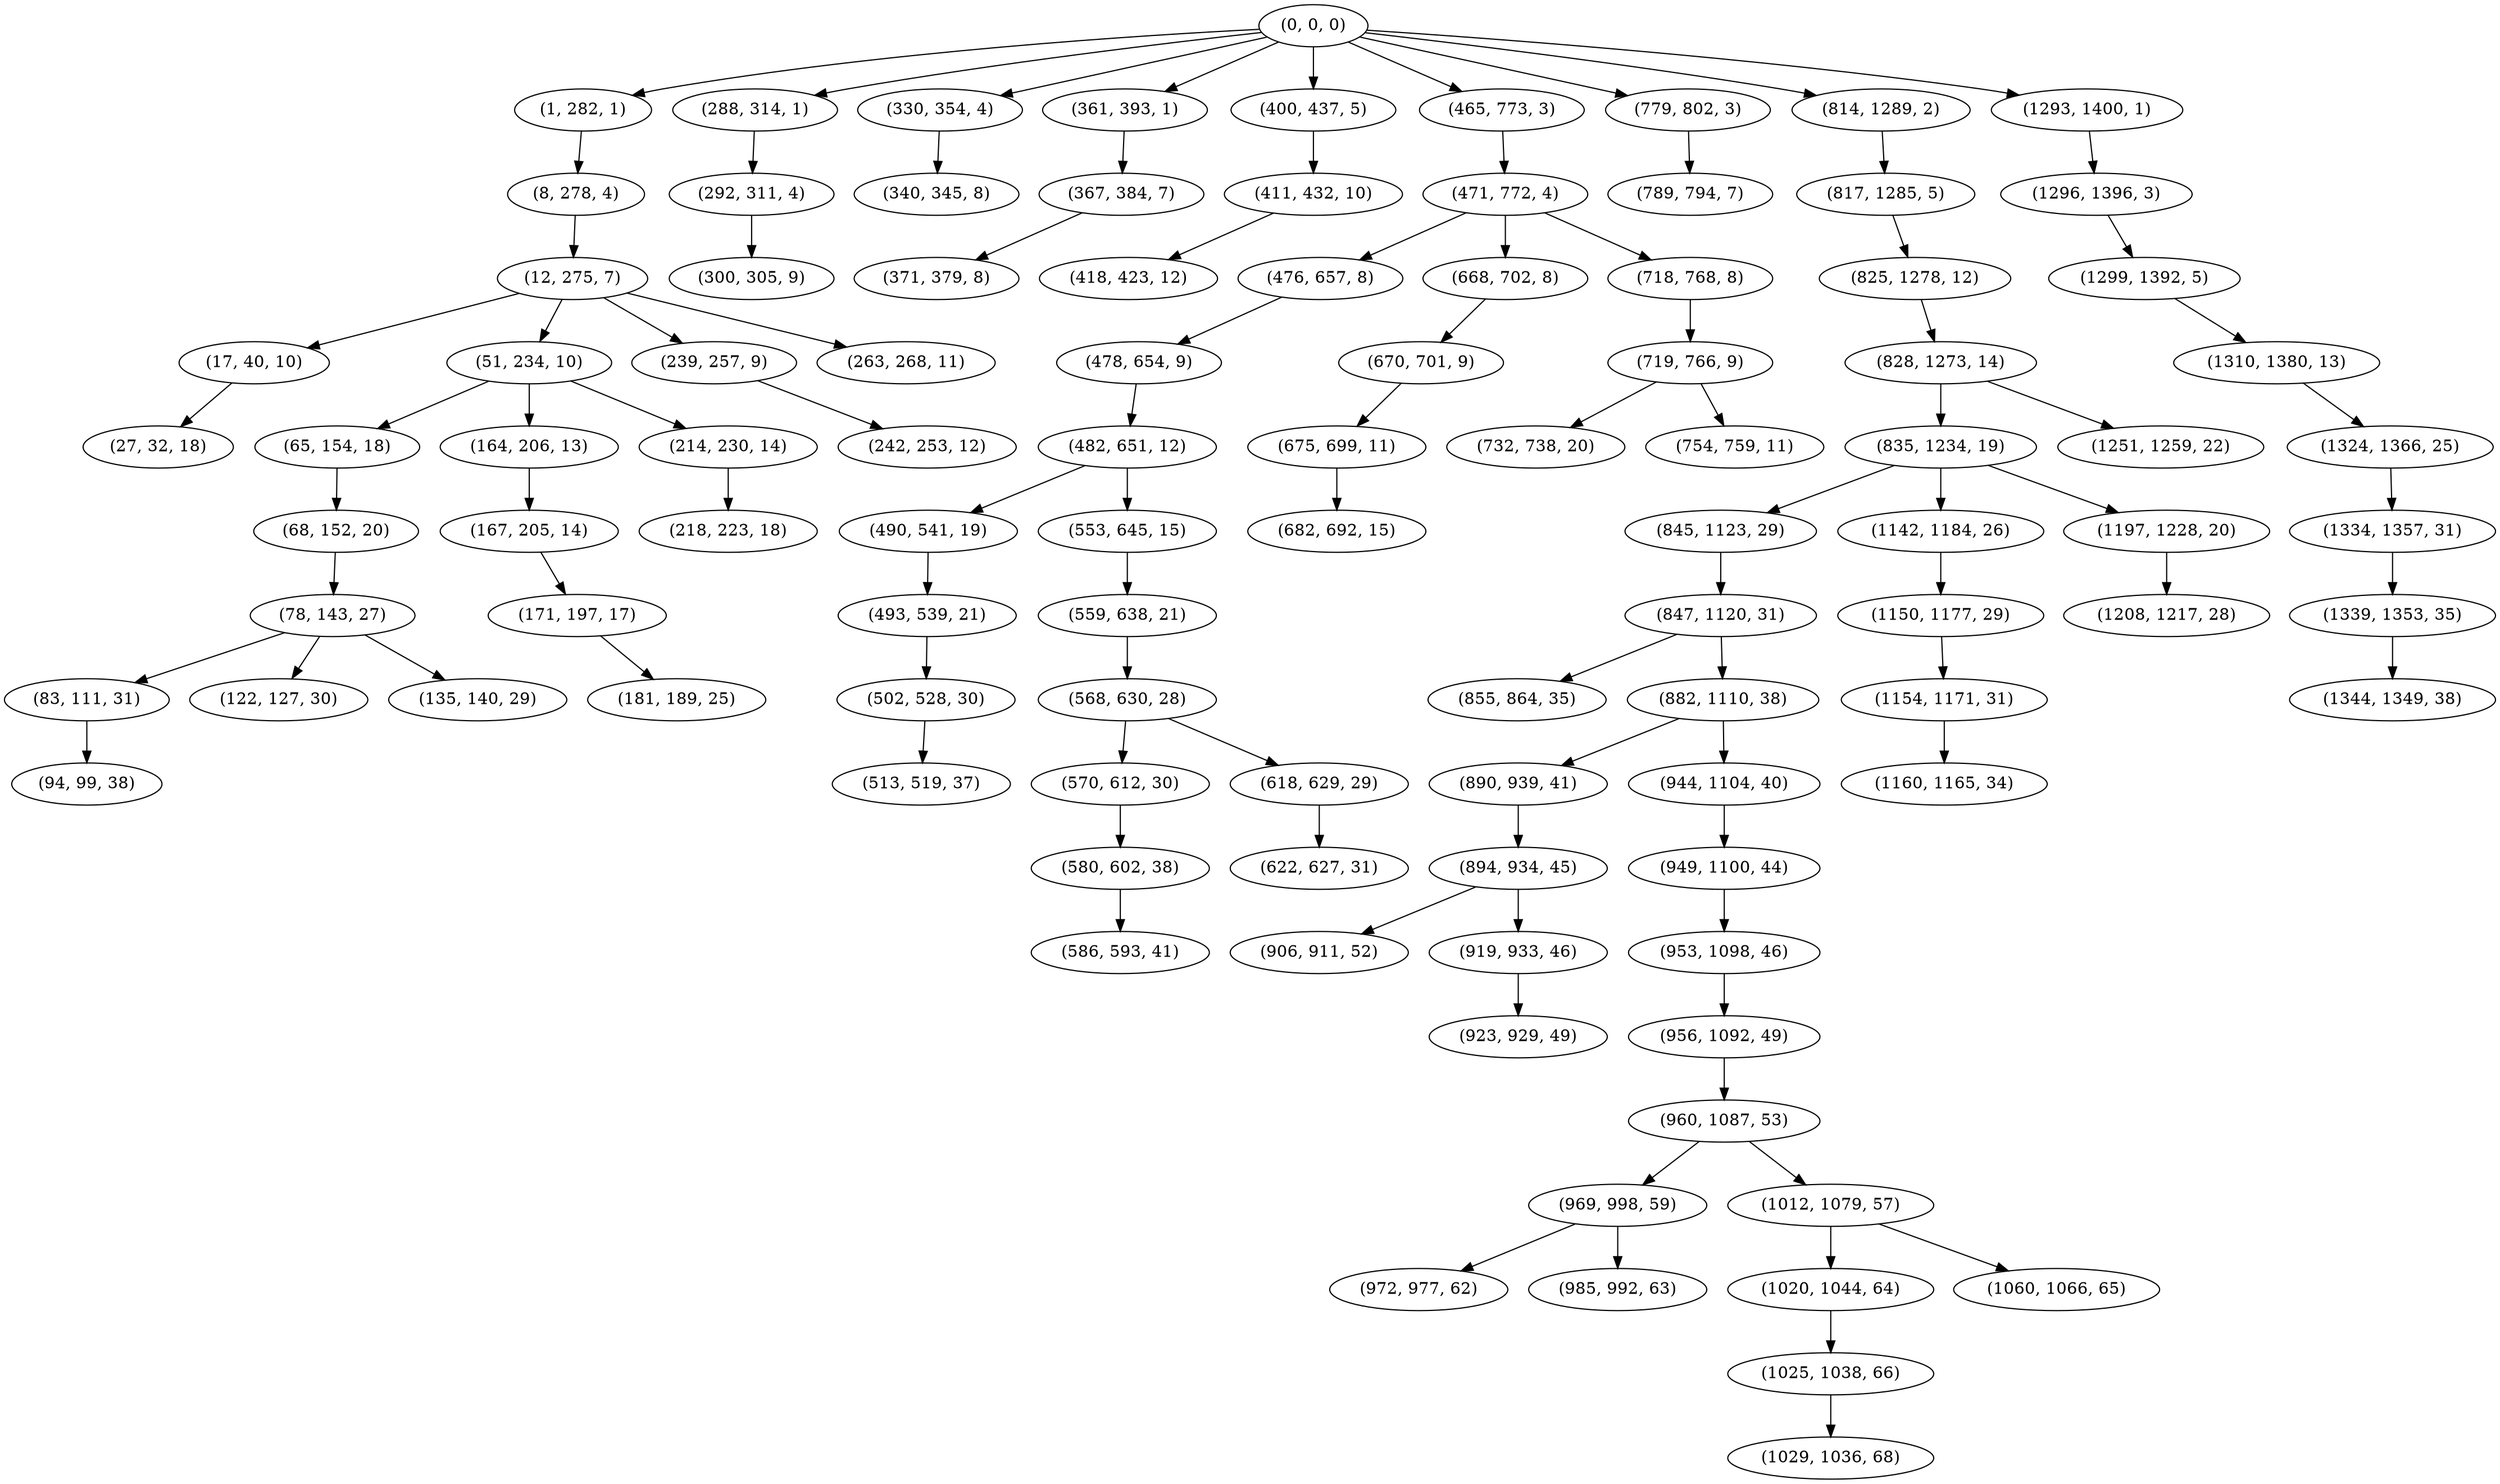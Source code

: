 digraph tree {
    "(0, 0, 0)";
    "(1, 282, 1)";
    "(8, 278, 4)";
    "(12, 275, 7)";
    "(17, 40, 10)";
    "(27, 32, 18)";
    "(51, 234, 10)";
    "(65, 154, 18)";
    "(68, 152, 20)";
    "(78, 143, 27)";
    "(83, 111, 31)";
    "(94, 99, 38)";
    "(122, 127, 30)";
    "(135, 140, 29)";
    "(164, 206, 13)";
    "(167, 205, 14)";
    "(171, 197, 17)";
    "(181, 189, 25)";
    "(214, 230, 14)";
    "(218, 223, 18)";
    "(239, 257, 9)";
    "(242, 253, 12)";
    "(263, 268, 11)";
    "(288, 314, 1)";
    "(292, 311, 4)";
    "(300, 305, 9)";
    "(330, 354, 4)";
    "(340, 345, 8)";
    "(361, 393, 1)";
    "(367, 384, 7)";
    "(371, 379, 8)";
    "(400, 437, 5)";
    "(411, 432, 10)";
    "(418, 423, 12)";
    "(465, 773, 3)";
    "(471, 772, 4)";
    "(476, 657, 8)";
    "(478, 654, 9)";
    "(482, 651, 12)";
    "(490, 541, 19)";
    "(493, 539, 21)";
    "(502, 528, 30)";
    "(513, 519, 37)";
    "(553, 645, 15)";
    "(559, 638, 21)";
    "(568, 630, 28)";
    "(570, 612, 30)";
    "(580, 602, 38)";
    "(586, 593, 41)";
    "(618, 629, 29)";
    "(622, 627, 31)";
    "(668, 702, 8)";
    "(670, 701, 9)";
    "(675, 699, 11)";
    "(682, 692, 15)";
    "(718, 768, 8)";
    "(719, 766, 9)";
    "(732, 738, 20)";
    "(754, 759, 11)";
    "(779, 802, 3)";
    "(789, 794, 7)";
    "(814, 1289, 2)";
    "(817, 1285, 5)";
    "(825, 1278, 12)";
    "(828, 1273, 14)";
    "(835, 1234, 19)";
    "(845, 1123, 29)";
    "(847, 1120, 31)";
    "(855, 864, 35)";
    "(882, 1110, 38)";
    "(890, 939, 41)";
    "(894, 934, 45)";
    "(906, 911, 52)";
    "(919, 933, 46)";
    "(923, 929, 49)";
    "(944, 1104, 40)";
    "(949, 1100, 44)";
    "(953, 1098, 46)";
    "(956, 1092, 49)";
    "(960, 1087, 53)";
    "(969, 998, 59)";
    "(972, 977, 62)";
    "(985, 992, 63)";
    "(1012, 1079, 57)";
    "(1020, 1044, 64)";
    "(1025, 1038, 66)";
    "(1029, 1036, 68)";
    "(1060, 1066, 65)";
    "(1142, 1184, 26)";
    "(1150, 1177, 29)";
    "(1154, 1171, 31)";
    "(1160, 1165, 34)";
    "(1197, 1228, 20)";
    "(1208, 1217, 28)";
    "(1251, 1259, 22)";
    "(1293, 1400, 1)";
    "(1296, 1396, 3)";
    "(1299, 1392, 5)";
    "(1310, 1380, 13)";
    "(1324, 1366, 25)";
    "(1334, 1357, 31)";
    "(1339, 1353, 35)";
    "(1344, 1349, 38)";
    "(0, 0, 0)" -> "(1, 282, 1)";
    "(0, 0, 0)" -> "(288, 314, 1)";
    "(0, 0, 0)" -> "(330, 354, 4)";
    "(0, 0, 0)" -> "(361, 393, 1)";
    "(0, 0, 0)" -> "(400, 437, 5)";
    "(0, 0, 0)" -> "(465, 773, 3)";
    "(0, 0, 0)" -> "(779, 802, 3)";
    "(0, 0, 0)" -> "(814, 1289, 2)";
    "(0, 0, 0)" -> "(1293, 1400, 1)";
    "(1, 282, 1)" -> "(8, 278, 4)";
    "(8, 278, 4)" -> "(12, 275, 7)";
    "(12, 275, 7)" -> "(17, 40, 10)";
    "(12, 275, 7)" -> "(51, 234, 10)";
    "(12, 275, 7)" -> "(239, 257, 9)";
    "(12, 275, 7)" -> "(263, 268, 11)";
    "(17, 40, 10)" -> "(27, 32, 18)";
    "(51, 234, 10)" -> "(65, 154, 18)";
    "(51, 234, 10)" -> "(164, 206, 13)";
    "(51, 234, 10)" -> "(214, 230, 14)";
    "(65, 154, 18)" -> "(68, 152, 20)";
    "(68, 152, 20)" -> "(78, 143, 27)";
    "(78, 143, 27)" -> "(83, 111, 31)";
    "(78, 143, 27)" -> "(122, 127, 30)";
    "(78, 143, 27)" -> "(135, 140, 29)";
    "(83, 111, 31)" -> "(94, 99, 38)";
    "(164, 206, 13)" -> "(167, 205, 14)";
    "(167, 205, 14)" -> "(171, 197, 17)";
    "(171, 197, 17)" -> "(181, 189, 25)";
    "(214, 230, 14)" -> "(218, 223, 18)";
    "(239, 257, 9)" -> "(242, 253, 12)";
    "(288, 314, 1)" -> "(292, 311, 4)";
    "(292, 311, 4)" -> "(300, 305, 9)";
    "(330, 354, 4)" -> "(340, 345, 8)";
    "(361, 393, 1)" -> "(367, 384, 7)";
    "(367, 384, 7)" -> "(371, 379, 8)";
    "(400, 437, 5)" -> "(411, 432, 10)";
    "(411, 432, 10)" -> "(418, 423, 12)";
    "(465, 773, 3)" -> "(471, 772, 4)";
    "(471, 772, 4)" -> "(476, 657, 8)";
    "(471, 772, 4)" -> "(668, 702, 8)";
    "(471, 772, 4)" -> "(718, 768, 8)";
    "(476, 657, 8)" -> "(478, 654, 9)";
    "(478, 654, 9)" -> "(482, 651, 12)";
    "(482, 651, 12)" -> "(490, 541, 19)";
    "(482, 651, 12)" -> "(553, 645, 15)";
    "(490, 541, 19)" -> "(493, 539, 21)";
    "(493, 539, 21)" -> "(502, 528, 30)";
    "(502, 528, 30)" -> "(513, 519, 37)";
    "(553, 645, 15)" -> "(559, 638, 21)";
    "(559, 638, 21)" -> "(568, 630, 28)";
    "(568, 630, 28)" -> "(570, 612, 30)";
    "(568, 630, 28)" -> "(618, 629, 29)";
    "(570, 612, 30)" -> "(580, 602, 38)";
    "(580, 602, 38)" -> "(586, 593, 41)";
    "(618, 629, 29)" -> "(622, 627, 31)";
    "(668, 702, 8)" -> "(670, 701, 9)";
    "(670, 701, 9)" -> "(675, 699, 11)";
    "(675, 699, 11)" -> "(682, 692, 15)";
    "(718, 768, 8)" -> "(719, 766, 9)";
    "(719, 766, 9)" -> "(732, 738, 20)";
    "(719, 766, 9)" -> "(754, 759, 11)";
    "(779, 802, 3)" -> "(789, 794, 7)";
    "(814, 1289, 2)" -> "(817, 1285, 5)";
    "(817, 1285, 5)" -> "(825, 1278, 12)";
    "(825, 1278, 12)" -> "(828, 1273, 14)";
    "(828, 1273, 14)" -> "(835, 1234, 19)";
    "(828, 1273, 14)" -> "(1251, 1259, 22)";
    "(835, 1234, 19)" -> "(845, 1123, 29)";
    "(835, 1234, 19)" -> "(1142, 1184, 26)";
    "(835, 1234, 19)" -> "(1197, 1228, 20)";
    "(845, 1123, 29)" -> "(847, 1120, 31)";
    "(847, 1120, 31)" -> "(855, 864, 35)";
    "(847, 1120, 31)" -> "(882, 1110, 38)";
    "(882, 1110, 38)" -> "(890, 939, 41)";
    "(882, 1110, 38)" -> "(944, 1104, 40)";
    "(890, 939, 41)" -> "(894, 934, 45)";
    "(894, 934, 45)" -> "(906, 911, 52)";
    "(894, 934, 45)" -> "(919, 933, 46)";
    "(919, 933, 46)" -> "(923, 929, 49)";
    "(944, 1104, 40)" -> "(949, 1100, 44)";
    "(949, 1100, 44)" -> "(953, 1098, 46)";
    "(953, 1098, 46)" -> "(956, 1092, 49)";
    "(956, 1092, 49)" -> "(960, 1087, 53)";
    "(960, 1087, 53)" -> "(969, 998, 59)";
    "(960, 1087, 53)" -> "(1012, 1079, 57)";
    "(969, 998, 59)" -> "(972, 977, 62)";
    "(969, 998, 59)" -> "(985, 992, 63)";
    "(1012, 1079, 57)" -> "(1020, 1044, 64)";
    "(1012, 1079, 57)" -> "(1060, 1066, 65)";
    "(1020, 1044, 64)" -> "(1025, 1038, 66)";
    "(1025, 1038, 66)" -> "(1029, 1036, 68)";
    "(1142, 1184, 26)" -> "(1150, 1177, 29)";
    "(1150, 1177, 29)" -> "(1154, 1171, 31)";
    "(1154, 1171, 31)" -> "(1160, 1165, 34)";
    "(1197, 1228, 20)" -> "(1208, 1217, 28)";
    "(1293, 1400, 1)" -> "(1296, 1396, 3)";
    "(1296, 1396, 3)" -> "(1299, 1392, 5)";
    "(1299, 1392, 5)" -> "(1310, 1380, 13)";
    "(1310, 1380, 13)" -> "(1324, 1366, 25)";
    "(1324, 1366, 25)" -> "(1334, 1357, 31)";
    "(1334, 1357, 31)" -> "(1339, 1353, 35)";
    "(1339, 1353, 35)" -> "(1344, 1349, 38)";
}
